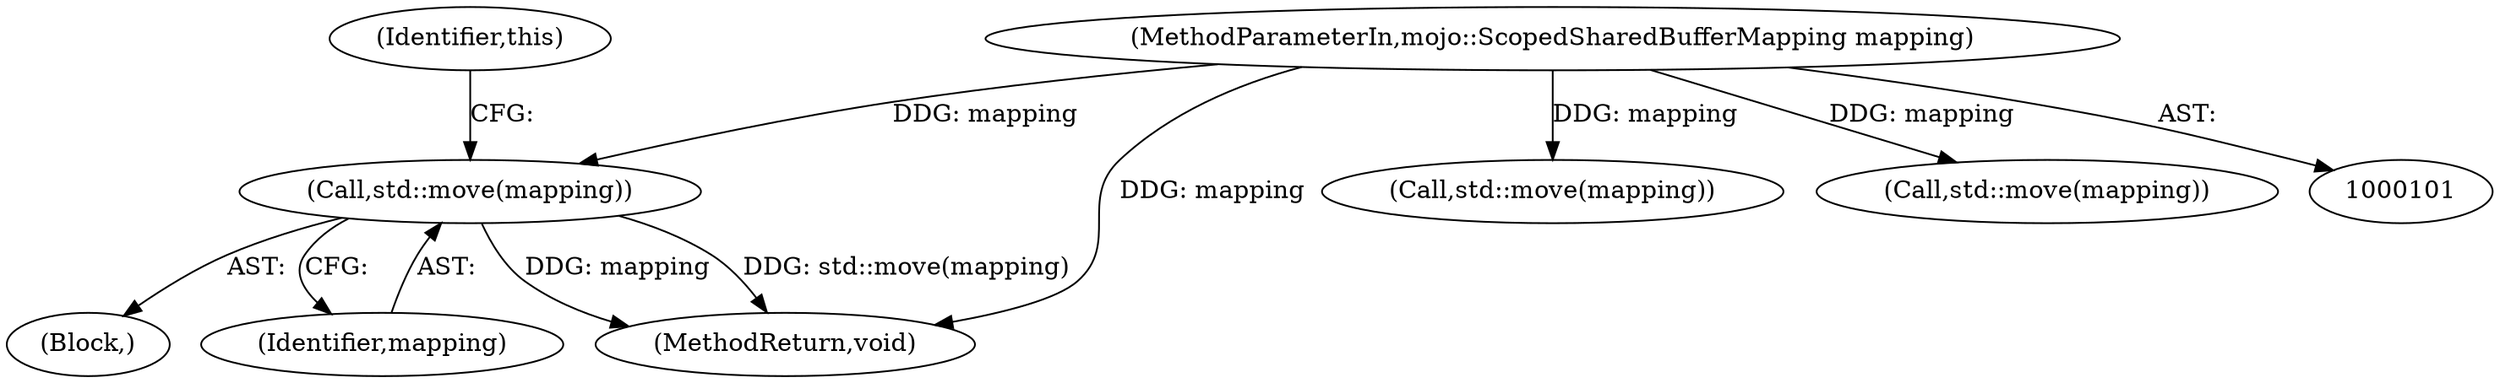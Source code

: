 digraph "1_Chrome_c0c8978849ac57e4ecd613ddc8ff7852a2054734_27@API" {
"1000128" [label="(Call,std::move(mapping))"];
"1000103" [label="(MethodParameterIn,mojo::ScopedSharedBufferMapping mapping)"];
"1000127" [label="(Block,)"];
"1000129" [label="(Identifier,mapping)"];
"1000135" [label="(Call,std::move(mapping))"];
"1000130" [label="(Identifier,this)"];
"1000128" [label="(Call,std::move(mapping))"];
"1000153" [label="(Call,std::move(mapping))"];
"1000103" [label="(MethodParameterIn,mojo::ScopedSharedBufferMapping mapping)"];
"1000163" [label="(MethodReturn,void)"];
"1000128" -> "1000127"  [label="AST: "];
"1000128" -> "1000129"  [label="CFG: "];
"1000129" -> "1000128"  [label="AST: "];
"1000130" -> "1000128"  [label="CFG: "];
"1000128" -> "1000163"  [label="DDG: mapping"];
"1000128" -> "1000163"  [label="DDG: std::move(mapping)"];
"1000103" -> "1000128"  [label="DDG: mapping"];
"1000103" -> "1000101"  [label="AST: "];
"1000103" -> "1000163"  [label="DDG: mapping"];
"1000103" -> "1000135"  [label="DDG: mapping"];
"1000103" -> "1000153"  [label="DDG: mapping"];
}
